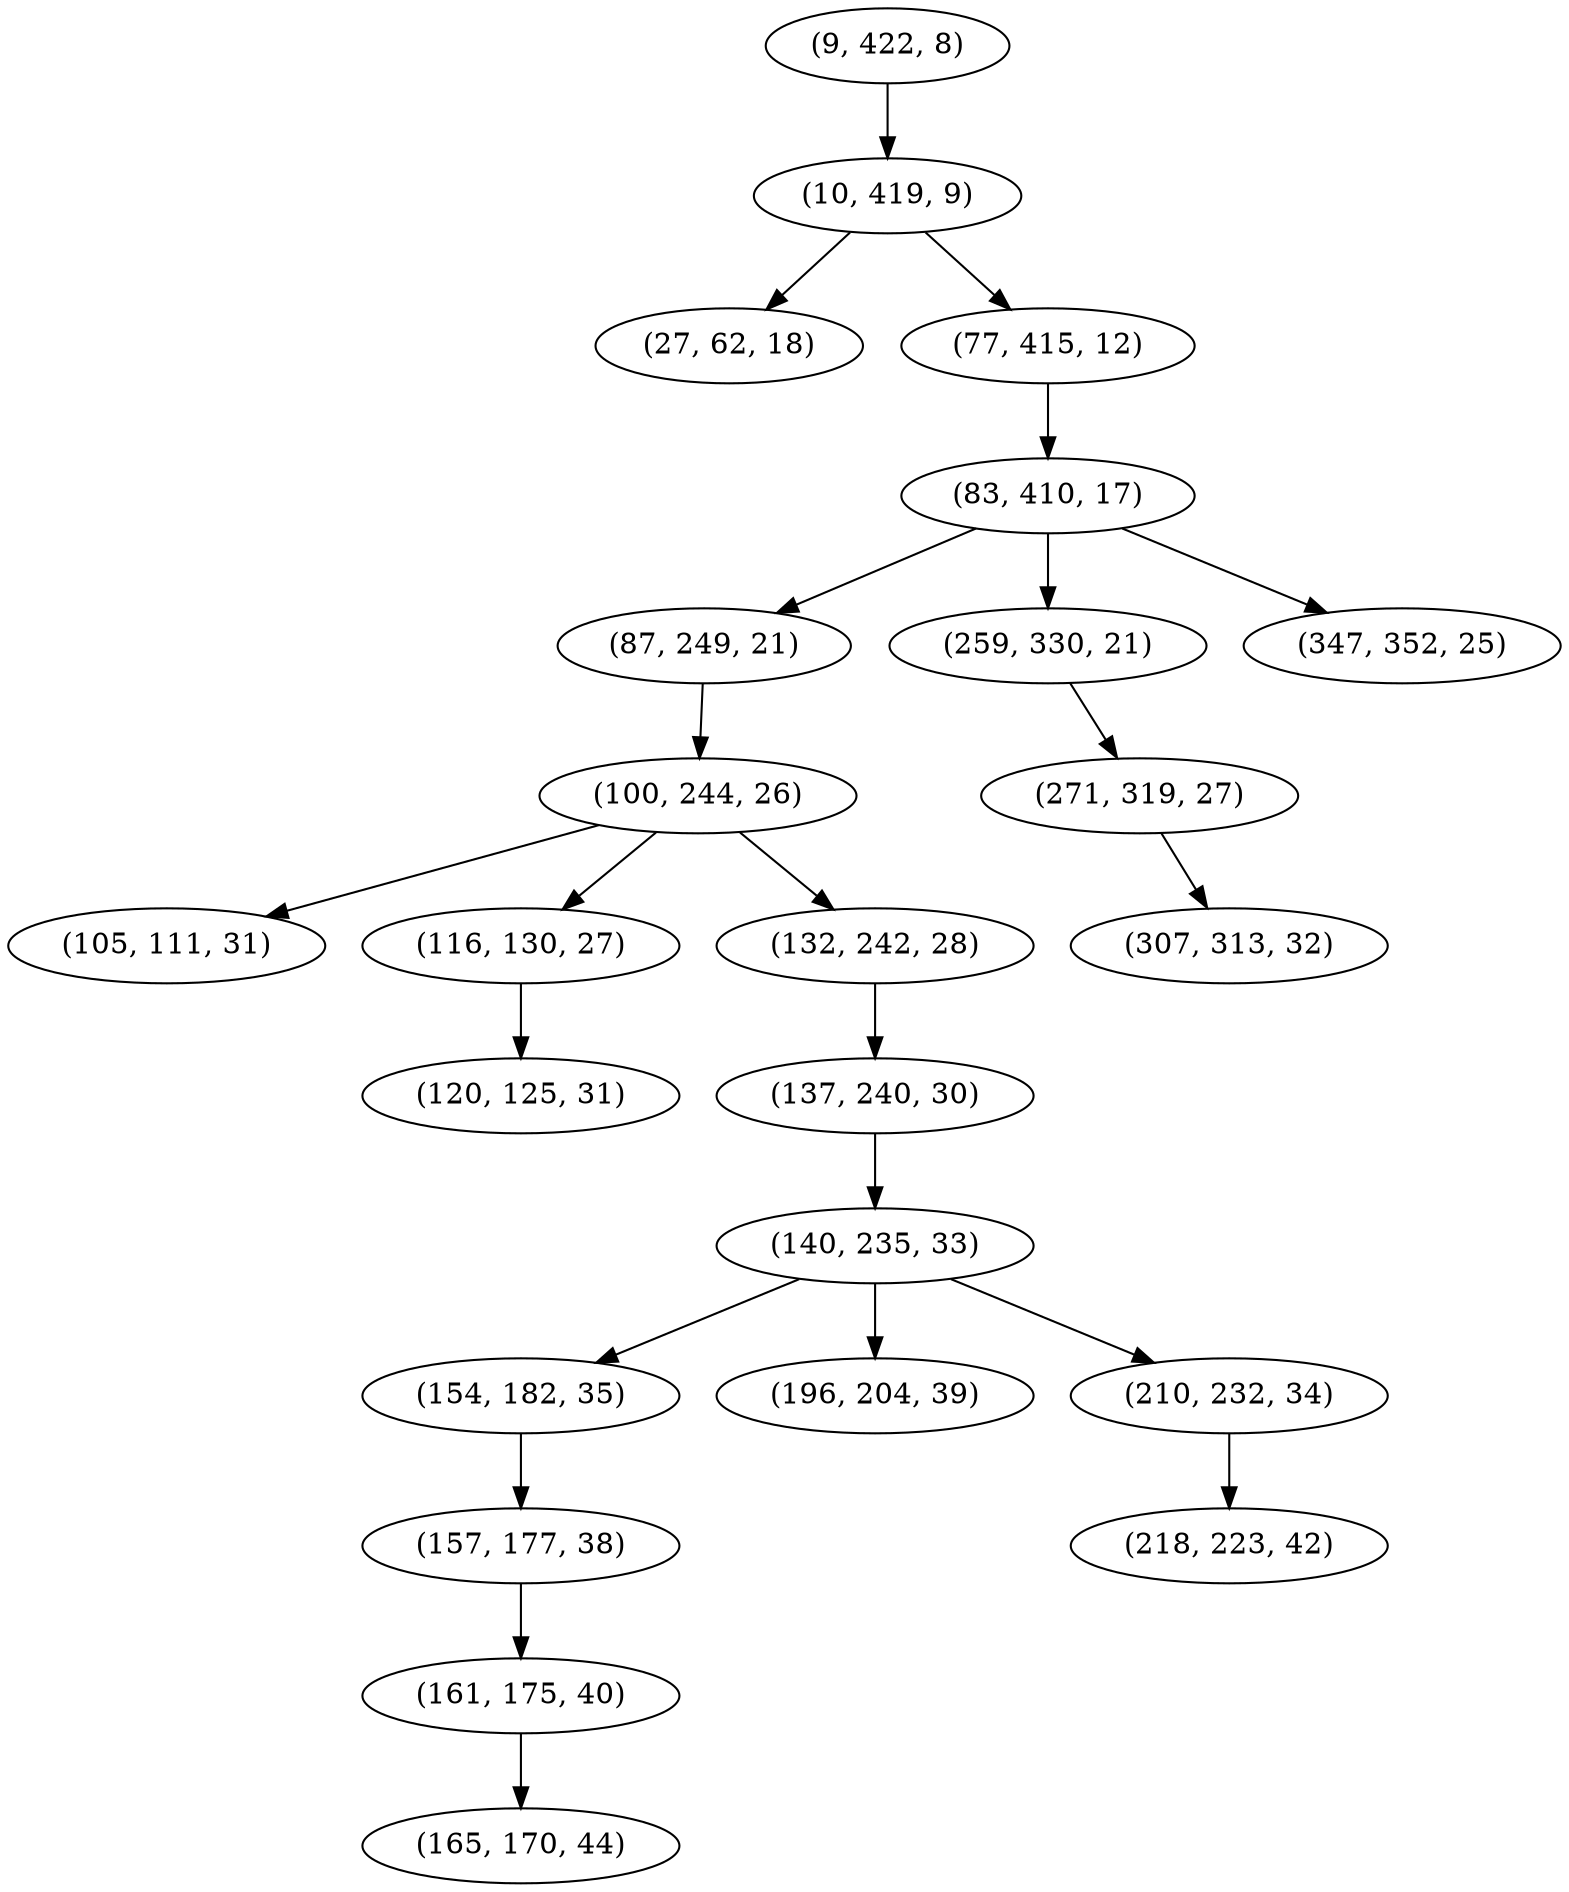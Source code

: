 digraph tree {
    "(9, 422, 8)";
    "(10, 419, 9)";
    "(27, 62, 18)";
    "(77, 415, 12)";
    "(83, 410, 17)";
    "(87, 249, 21)";
    "(100, 244, 26)";
    "(105, 111, 31)";
    "(116, 130, 27)";
    "(120, 125, 31)";
    "(132, 242, 28)";
    "(137, 240, 30)";
    "(140, 235, 33)";
    "(154, 182, 35)";
    "(157, 177, 38)";
    "(161, 175, 40)";
    "(165, 170, 44)";
    "(196, 204, 39)";
    "(210, 232, 34)";
    "(218, 223, 42)";
    "(259, 330, 21)";
    "(271, 319, 27)";
    "(307, 313, 32)";
    "(347, 352, 25)";
    "(9, 422, 8)" -> "(10, 419, 9)";
    "(10, 419, 9)" -> "(27, 62, 18)";
    "(10, 419, 9)" -> "(77, 415, 12)";
    "(77, 415, 12)" -> "(83, 410, 17)";
    "(83, 410, 17)" -> "(87, 249, 21)";
    "(83, 410, 17)" -> "(259, 330, 21)";
    "(83, 410, 17)" -> "(347, 352, 25)";
    "(87, 249, 21)" -> "(100, 244, 26)";
    "(100, 244, 26)" -> "(105, 111, 31)";
    "(100, 244, 26)" -> "(116, 130, 27)";
    "(100, 244, 26)" -> "(132, 242, 28)";
    "(116, 130, 27)" -> "(120, 125, 31)";
    "(132, 242, 28)" -> "(137, 240, 30)";
    "(137, 240, 30)" -> "(140, 235, 33)";
    "(140, 235, 33)" -> "(154, 182, 35)";
    "(140, 235, 33)" -> "(196, 204, 39)";
    "(140, 235, 33)" -> "(210, 232, 34)";
    "(154, 182, 35)" -> "(157, 177, 38)";
    "(157, 177, 38)" -> "(161, 175, 40)";
    "(161, 175, 40)" -> "(165, 170, 44)";
    "(210, 232, 34)" -> "(218, 223, 42)";
    "(259, 330, 21)" -> "(271, 319, 27)";
    "(271, 319, 27)" -> "(307, 313, 32)";
}

